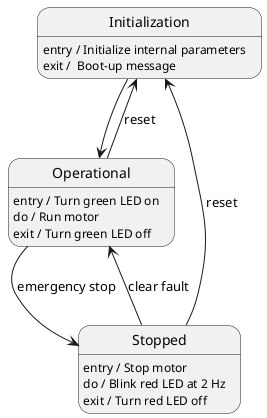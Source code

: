 @startuml state_diagram

' [*] -->  Initialization : Init

state Initialization {
    Initialization: entry / Initialize internal parameters
    ' Initialization: do
    Initialization: exit /  Boot-up message
}

Initialization --> Operational

state Operational {
    Operational: entry / Turn green LED on
    Operational: do / Run motor
    Operational: exit / Turn green LED off
}

state Stopped {
    Stopped: entry / Stop motor
    Stopped: do / Blink red LED at 2 Hz
    Stopped: exit / Turn red LED off
}

Operational --> Stopped : emergency stop
Stopped --> Operational : clear fault
Stopped --> Initialization : reset
Operational --> Initialization : reset
@enduml